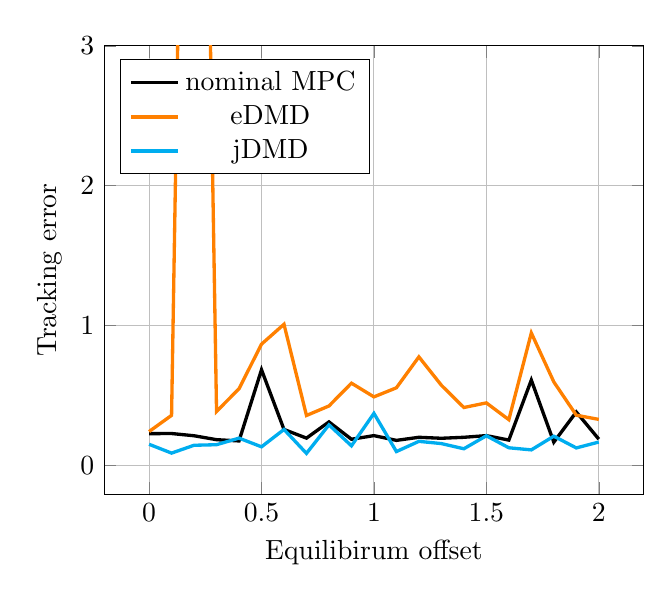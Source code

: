 % Recommended preamble:
\begin{tikzpicture}
\begin{axis}[xmajorgrids, ymajorgrids, xlabel={Equilibirum offset}, ylabel={Tracking error}, legend pos={north west}, ymax={3}]
    \addplot+[no marks, very thick, color={black}]
        coordinates {
            (0.0,0.227)
            (0.1,0.228)
            (0.2,0.212)
            (0.3,0.184)
            (0.4,0.175)
            (0.5,0.684)
            (0.6,0.257)
            (0.7,0.195)
            (0.8,0.311)
            (0.9,0.187)
            (1.0,0.213)
            (1.1,0.179)
            (1.2,0.201)
            (1.3,0.194)
            (1.4,0.201)
            (1.5,0.213)
            (1.6,0.181)
            (1.7,0.61)
            (1.8,0.166)
            (1.9,0.382)
            (2.0,0.188)
        }
        ;
    \addplot+[no marks, very thick, color={orange}]
        coordinates {
            (0.0,0.242)
            (0.1,0.358)
            (0.2,10.098)
            (0.3,0.386)
            (0.4,0.548)
            (0.5,0.867)
            (0.6,1.009)
            (0.7,0.357)
            (0.8,0.425)
            (0.9,0.588)
            (1.0,0.49)
            (1.1,0.555)
            (1.2,0.776)
            (1.3,0.573)
            (1.4,0.414)
            (1.5,0.447)
            (1.6,0.327)
            (1.7,0.947)
            (1.8,0.597)
            (1.9,0.359)
            (2.0,0.329)
        }
        ;
    \addplot+[no marks, very thick, color={cyan}]
        coordinates {
            (0.0,0.151)
            (0.1,0.088)
            (0.2,0.144)
            (0.3,0.148)
            (0.4,0.195)
            (0.5,0.133)
            (0.6,0.257)
            (0.7,0.086)
            (0.8,0.29)
            (0.9,0.14)
            (1.0,0.372)
            (1.1,0.099)
            (1.2,0.172)
            (1.3,0.156)
            (1.4,0.119)
            (1.5,0.212)
            (1.6,0.126)
            (1.7,0.111)
            (1.8,0.209)
            (1.9,0.125)
            (2.0,0.167)
        }
        ;
    \legend{{nominal MPC},{eDMD},{jDMD}}
\end{axis}
\end{tikzpicture}
